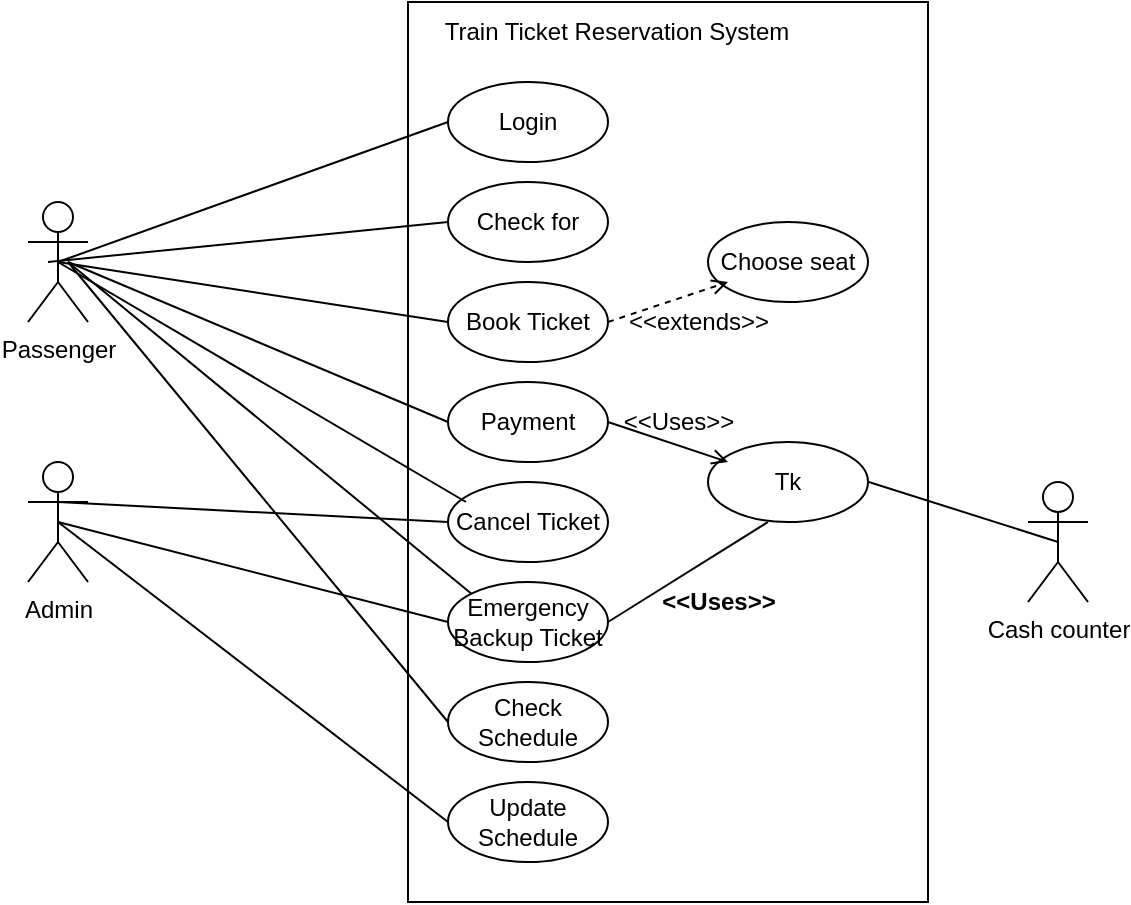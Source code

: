 <mxfile version="14.1.1" type="device"><diagram id="8XLocZiH7n0RuIBTzoMZ" name="Page-1"><mxGraphModel dx="1021" dy="500" grid="1" gridSize="10" guides="1" tooltips="1" connect="1" arrows="1" fold="1" page="1" pageScale="1" pageWidth="850" pageHeight="1100" math="0" shadow="0"><root><mxCell id="0"/><mxCell id="1" parent="0"/><mxCell id="I6_HSrai4zFYei52urTl-6" value="Login" style="ellipse;whiteSpace=wrap;html=1;" vertex="1" parent="1"><mxGeometry x="370" y="50" width="80" height="40" as="geometry"/></mxCell><mxCell id="I6_HSrai4zFYei52urTl-7" value="Payment" style="ellipse;whiteSpace=wrap;html=1;" vertex="1" parent="1"><mxGeometry x="370" y="200" width="80" height="40" as="geometry"/></mxCell><mxCell id="I6_HSrai4zFYei52urTl-8" value="Book Ticket" style="ellipse;whiteSpace=wrap;html=1;" vertex="1" parent="1"><mxGeometry x="370" y="150" width="80" height="40" as="geometry"/></mxCell><mxCell id="I6_HSrai4zFYei52urTl-9" value="Cancel Ticket" style="ellipse;whiteSpace=wrap;html=1;" vertex="1" parent="1"><mxGeometry x="370" y="250" width="80" height="40" as="geometry"/></mxCell><mxCell id="I6_HSrai4zFYei52urTl-10" value="Check for" style="ellipse;whiteSpace=wrap;html=1;" vertex="1" parent="1"><mxGeometry x="370" y="100" width="80" height="40" as="geometry"/></mxCell><mxCell id="I6_HSrai4zFYei52urTl-11" value="Emergency Backup Ticket" style="ellipse;whiteSpace=wrap;html=1;" vertex="1" parent="1"><mxGeometry x="370" y="300" width="80" height="40" as="geometry"/></mxCell><mxCell id="I6_HSrai4zFYei52urTl-12" value="Check Schedule" style="ellipse;whiteSpace=wrap;html=1;" vertex="1" parent="1"><mxGeometry x="370" y="350" width="80" height="40" as="geometry"/></mxCell><mxCell id="I6_HSrai4zFYei52urTl-13" value="Update Schedule" style="ellipse;whiteSpace=wrap;html=1;" vertex="1" parent="1"><mxGeometry x="370" y="400" width="80" height="40" as="geometry"/></mxCell><mxCell id="I6_HSrai4zFYei52urTl-14" value="Choose seat" style="ellipse;whiteSpace=wrap;html=1;" vertex="1" parent="1"><mxGeometry x="500" y="120" width="80" height="40" as="geometry"/></mxCell><mxCell id="I6_HSrai4zFYei52urTl-15" value="Tk" style="ellipse;whiteSpace=wrap;html=1;" vertex="1" parent="1"><mxGeometry x="500" y="230" width="80" height="40" as="geometry"/></mxCell><mxCell id="I6_HSrai4zFYei52urTl-16" value="Passenger" style="shape=umlActor;verticalLabelPosition=bottom;verticalAlign=top;html=1;outlineConnect=0;" vertex="1" parent="1"><mxGeometry x="160" y="110" width="30" height="60" as="geometry"/></mxCell><mxCell id="I6_HSrai4zFYei52urTl-19" value="Admin" style="shape=umlActor;verticalLabelPosition=bottom;verticalAlign=top;html=1;outlineConnect=0;" vertex="1" parent="1"><mxGeometry x="160" y="240" width="30" height="60" as="geometry"/></mxCell><mxCell id="I6_HSrai4zFYei52urTl-20" value="Cash counter" style="shape=umlActor;verticalLabelPosition=bottom;verticalAlign=top;html=1;outlineConnect=0;" vertex="1" parent="1"><mxGeometry x="660" y="250" width="30" height="60" as="geometry"/></mxCell><mxCell id="I6_HSrai4zFYei52urTl-23" value="Train Ticket Reservation System" style="text;html=1;align=center;verticalAlign=middle;resizable=0;points=[];autosize=1;" vertex="1" parent="1"><mxGeometry x="359" y="15" width="190" height="20" as="geometry"/></mxCell><mxCell id="I6_HSrai4zFYei52urTl-24" value="" style="endArrow=none;html=1;entryX=0.5;entryY=0.5;entryDx=0;entryDy=0;entryPerimeter=0;" edge="1" parent="1" target="I6_HSrai4zFYei52urTl-16"><mxGeometry width="50" height="50" relative="1" as="geometry"><mxPoint x="370" y="70" as="sourcePoint"/><mxPoint x="440" y="190" as="targetPoint"/></mxGeometry></mxCell><mxCell id="I6_HSrai4zFYei52urTl-25" value="" style="endArrow=none;html=1;" edge="1" parent="1"><mxGeometry width="50" height="50" relative="1" as="geometry"><mxPoint x="370" y="120" as="sourcePoint"/><mxPoint x="170" y="140" as="targetPoint"/></mxGeometry></mxCell><mxCell id="I6_HSrai4zFYei52urTl-26" value="" style="endArrow=none;html=1;entryX=0.5;entryY=0.5;entryDx=0;entryDy=0;entryPerimeter=0;" edge="1" parent="1" target="I6_HSrai4zFYei52urTl-16"><mxGeometry width="50" height="50" relative="1" as="geometry"><mxPoint x="370" y="170" as="sourcePoint"/><mxPoint x="200" y="170" as="targetPoint"/></mxGeometry></mxCell><mxCell id="I6_HSrai4zFYei52urTl-27" value="" style="endArrow=none;html=1;" edge="1" parent="1"><mxGeometry width="50" height="50" relative="1" as="geometry"><mxPoint x="370" y="220" as="sourcePoint"/><mxPoint x="180" y="140" as="targetPoint"/></mxGeometry></mxCell><mxCell id="I6_HSrai4zFYei52urTl-28" value="" style="endArrow=none;html=1;entryX=0.5;entryY=0.5;entryDx=0;entryDy=0;entryPerimeter=0;" edge="1" parent="1" target="I6_HSrai4zFYei52urTl-16"><mxGeometry width="50" height="50" relative="1" as="geometry"><mxPoint x="379" y="260" as="sourcePoint"/><mxPoint x="215" y="180" as="targetPoint"/></mxGeometry></mxCell><mxCell id="I6_HSrai4zFYei52urTl-29" value="" style="endArrow=none;html=1;exitX=0;exitY=0;exitDx=0;exitDy=0;" edge="1" parent="1" source="I6_HSrai4zFYei52urTl-11"><mxGeometry width="50" height="50" relative="1" as="geometry"><mxPoint x="385.75" y="329.95" as="sourcePoint"/><mxPoint x="180" y="140" as="targetPoint"/></mxGeometry></mxCell><mxCell id="I6_HSrai4zFYei52urTl-30" value="" style="endArrow=none;html=1;" edge="1" parent="1"><mxGeometry width="50" height="50" relative="1" as="geometry"><mxPoint x="370" y="370" as="sourcePoint"/><mxPoint x="180" y="140" as="targetPoint"/></mxGeometry></mxCell><mxCell id="I6_HSrai4zFYei52urTl-31" value="" style="endArrow=none;html=1;entryX=0.5;entryY=0.5;entryDx=0;entryDy=0;entryPerimeter=0;exitX=0;exitY=0.5;exitDx=0;exitDy=0;" edge="1" parent="1" source="I6_HSrai4zFYei52urTl-13" target="I6_HSrai4zFYei52urTl-19"><mxGeometry width="50" height="50" relative="1" as="geometry"><mxPoint x="385.75" y="410.05" as="sourcePoint"/><mxPoint x="240" y="330" as="targetPoint"/></mxGeometry></mxCell><mxCell id="I6_HSrai4zFYei52urTl-32" value="" style="endArrow=none;html=1;" edge="1" parent="1"><mxGeometry width="50" height="50" relative="1" as="geometry"><mxPoint x="175" y="260" as="sourcePoint"/><mxPoint x="370" y="270" as="targetPoint"/></mxGeometry></mxCell><mxCell id="I6_HSrai4zFYei52urTl-33" value="" style="endArrow=none;html=1;exitX=0.5;exitY=0.5;exitDx=0;exitDy=0;exitPerimeter=0;" edge="1" parent="1" source="I6_HSrai4zFYei52urTl-19"><mxGeometry width="50" height="50" relative="1" as="geometry"><mxPoint x="190" y="274" as="sourcePoint"/><mxPoint x="370" y="320" as="targetPoint"/></mxGeometry></mxCell><mxCell id="I6_HSrai4zFYei52urTl-34" value="" style="endArrow=none;html=1;entryX=0.5;entryY=0.5;entryDx=0;entryDy=0;entryPerimeter=0;exitX=0.92;exitY=0.533;exitDx=0;exitDy=0;exitPerimeter=0;" edge="1" parent="1" target="I6_HSrai4zFYei52urTl-20"><mxGeometry width="50" height="50" relative="1" as="geometry"><mxPoint x="580" y="249.85" as="sourcePoint"/><mxPoint x="440" y="190" as="targetPoint"/></mxGeometry></mxCell><mxCell id="I6_HSrai4zFYei52urTl-37" value="" style="endArrow=none;html=1;" edge="1" parent="1"><mxGeometry width="50" height="50" relative="1" as="geometry"><mxPoint x="450" y="320" as="sourcePoint"/><mxPoint x="530" y="270" as="targetPoint"/><Array as="points"/></mxGeometry></mxCell><mxCell id="I6_HSrai4zFYei52urTl-40" value="" style="endArrow=open;dashed=1;html=1;endFill=0;" edge="1" parent="1"><mxGeometry width="50" height="50" relative="1" as="geometry"><mxPoint x="450" y="170" as="sourcePoint"/><mxPoint x="510" y="150" as="targetPoint"/></mxGeometry></mxCell><mxCell id="I6_HSrai4zFYei52urTl-41" value="" style="endArrow=open;html=1;endFill=0;" edge="1" parent="1"><mxGeometry width="50" height="50" relative="1" as="geometry"><mxPoint x="450" y="220" as="sourcePoint"/><mxPoint x="510" y="240" as="targetPoint"/></mxGeometry></mxCell><mxCell id="I6_HSrai4zFYei52urTl-42" value="&amp;lt;&amp;lt;Uses&amp;gt;&amp;gt;" style="text;html=1;align=center;verticalAlign=middle;resizable=0;points=[];autosize=1;" vertex="1" parent="1"><mxGeometry x="450" y="210" width="70" height="20" as="geometry"/></mxCell><mxCell id="I6_HSrai4zFYei52urTl-43" value="&amp;lt;&amp;lt;extends&amp;gt;&amp;gt;" style="text;html=1;align=center;verticalAlign=middle;resizable=0;points=[];autosize=1;" vertex="1" parent="1"><mxGeometry x="450" y="160" width="90" height="20" as="geometry"/></mxCell><mxCell id="I6_HSrai4zFYei52urTl-45" value="&lt;b&gt;&amp;lt;&amp;lt;Uses&amp;gt;&amp;gt;&lt;/b&gt;" style="text;html=1;align=center;verticalAlign=middle;resizable=0;points=[];autosize=1;" vertex="1" parent="1"><mxGeometry x="470" y="300" width="70" height="20" as="geometry"/></mxCell><mxCell id="I6_HSrai4zFYei52urTl-49" value="" style="rounded=0;whiteSpace=wrap;html=1;fillColor=none;" vertex="1" parent="1"><mxGeometry x="350" y="10" width="260" height="450" as="geometry"/></mxCell></root></mxGraphModel></diagram></mxfile>